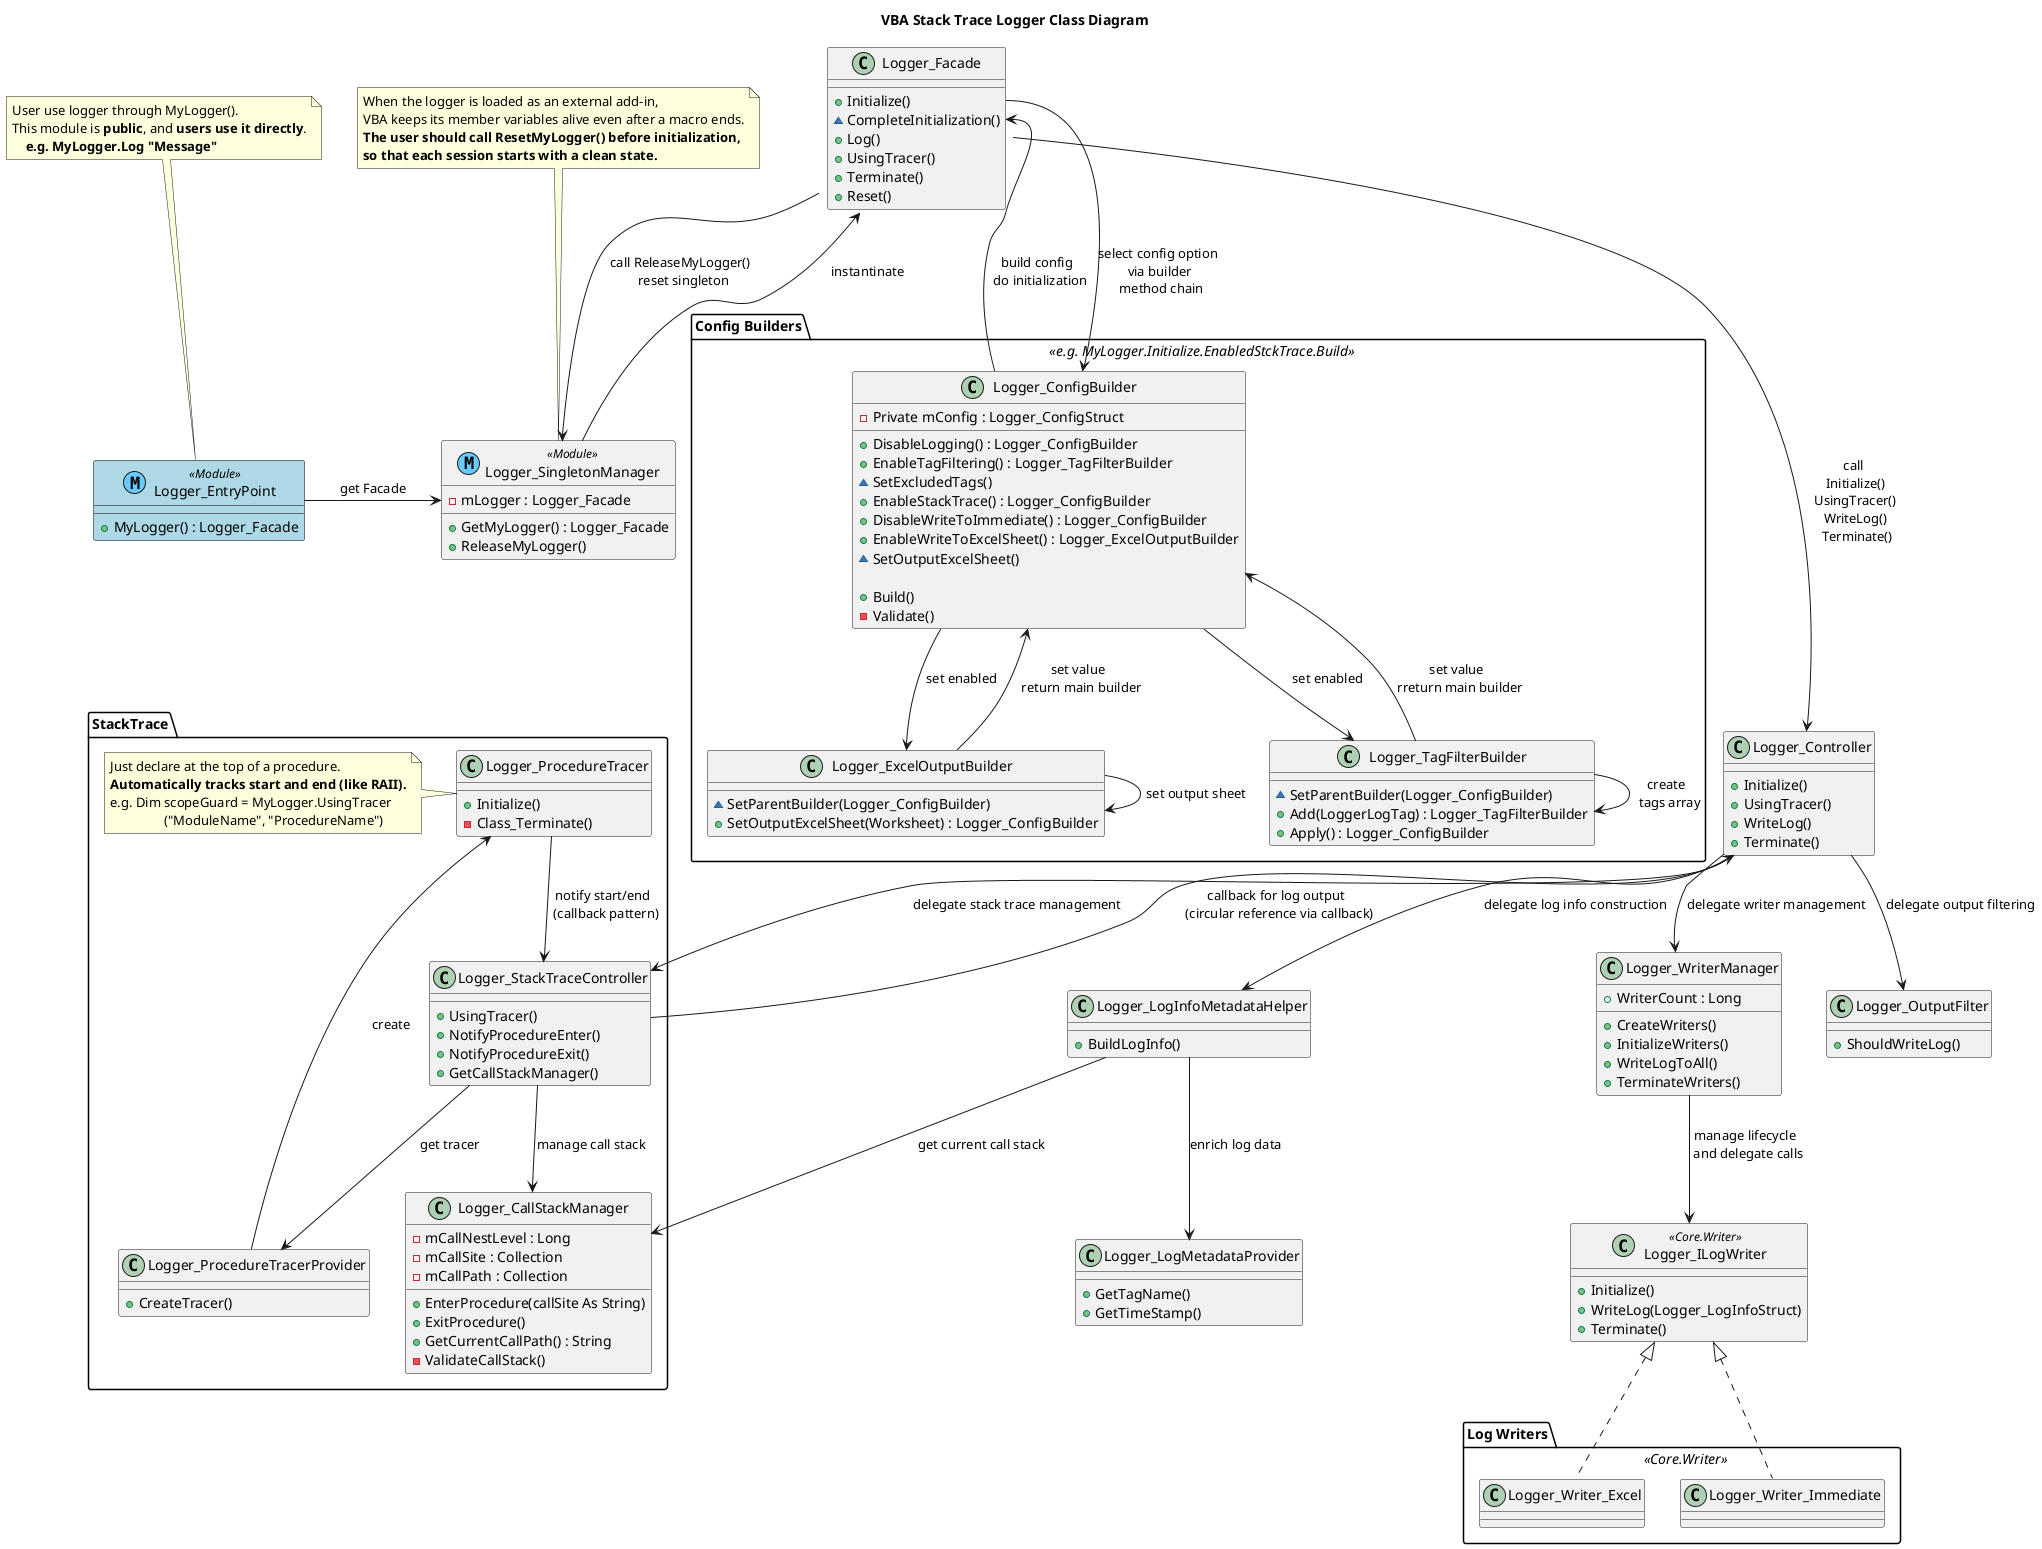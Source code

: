 @startuml Class Diagram
title VBA Stack Trace Logger Class Diagram

class Logger_EntryPoint << (M,66CCFF) Module >> #LightBlue ##black {
    + MyLogger() : Logger_Facade
}
note top of Logger_EntryPoint
    User use logger through MyLogger().
    This module is **public**, and **users use it directly**.
        **e.g. MyLogger.Log "Message"**
end note

class Logger_SingletonManager << (M,66CCFF) Module >> {
    - mLogger : Logger_Facade
    + GetMyLogger() : Logger_Facade
    + ReleaseMyLogger()
}
note top of Logger_SingletonManager
    When the logger is loaded as an external add-in,
    VBA keeps its member variables alive even after a macro ends.
    **The user should call ResetMyLogger() before initialization,**
    **so that each session starts with a clean state.**
end note

' Logger API
class Logger_Facade {
    + Initialize()
    ~ CompleteInitialization()
    + Log()
    + UsingTracer()
    + Terminate()
    + Reset()
}

' Logger main logic
' e.g. "Logger_Facade.log" call "Logger_Controller.WriteLog"
class Logger_Controller {
    + Initialize()
    + UsingTracer()
    + WriteLog()
    + Terminate()
}

' Writer management - extracted from Controller
class Logger_WriterManager {
    + CreateWriters()
    + InitializeWriters()
    + WriteLogToAll()
    + TerminateWriters()
    + WriterCount : Long
}

' Log information construction - extracted from Controller
class Logger_LogInfoMetadataHelper {
    + BuildLogInfo()
}

' Metadata provider for log information
class Logger_LogMetadataProvider {
    + GetTagName()
    + GetTimeStamp()
}

' Output filtering - extracted from Controller
class Logger_OutputFilter {
    + ShouldWriteLog()
}

' User initialize logger through Logger_Facade.Initialize
' Setting values are defined through builders
' e.g. MyLogger.Initialize.EnabledStckTrace.Build
package "Config Builders" <<e.g. MyLogger.Initialize.EnabledStckTrace.Build>> {
    ' Main builder
    class Logger_ConfigBuilder {
        - Private mConfig : Logger_ConfigStruct

        + DisableLogging() : Logger_ConfigBuilder
        + EnableTagFiltering() : Logger_TagFilterBuilder
        ~ SetExcludedTags()
        + EnableStackTrace() : Logger_ConfigBuilder
        + DisableWriteToImmediate() : Logger_ConfigBuilder
        + EnableWriteToExcelSheet() : Logger_ExcelOutputBuilder
        ~ SetOutputExcelSheet()

        + Build()
        - Validate()
    }
    ' Sub builders
    ' When user call "Logger_ConfigBuilder.EnableWriteToExcelSheet",
    ' next chain is only "Logger_ExcelOutputBuilder.SetOutputExcelSheet"
    class Logger_ExcelOutputBuilder {
        ~ SetParentBuilder(Logger_ConfigBuilder)
        + SetOutputExcelSheet(Worksheet) : Logger_ConfigBuilder
    }
    class Logger_TagFilterBuilder {
        ~ SetParentBuilder(Logger_ConfigBuilder)
        + Add(LoggerLogTag) : Logger_TagFilterBuilder
        + Apply() : Logger_ConfigBuilder
    }
}

' Metadata provider (already defined above)
' Logger_LogMetadataProvider defined in main section

' Strategy pattern
class Logger_ILogWriter <<Core.Writer>> {
    + Initialize()
    + WriteLog(Logger_LogInfoStruct)
    + Terminate()
}
package "Log Writers" <<Core.Writer>> {
    class Logger_Writer_Excel {
    }
    class Logger_Writer_Immediate {
    }
}

package "StackTrace" {
    ' Stack trace management - extracted from Controller
    class Logger_StackTraceController {
        + UsingTracer()
        + NotifyProcedureEnter()
        + NotifyProcedureExit()
        + GetCallStackManager()
    }
    ' Manages call stack information
    class Logger_CallStackManager {
        - mCallNestLevel : Long
        - mCallSite : Collection
        - mCallPath : Collection
        + EnterProcedure(callSite As String)
        + ExitProcedure()
        + GetCurrentCallPath() : String
        - ValidateCallStack()
    }
    ' Trace procedure start/end, and call methods
    ' Like RAII, catch start via constructor, end via destructor
    ' User instance this class in procedure first scope
    ' e.g. Dim scopeGuard = MyLogger.UsingTracer("ModuleName", "ProcedureName")
    class Logger_ProcedureTracer {
        + Initialize()
        - Class_Terminate()
    }
    note left of Logger_ProcedureTracer
        Just declare at the top of a procedure.
        **Automatically tracks start and end (like RAII).**
        e.g. Dim scopeGuard = MyLogger.UsingTracer
                        ("ModuleName", "ProcedureName")
    end note
    ' Provides procedure tracer instance
    class Logger_ProcedureTracerProvider {
        + CreateTracer()
    }
}

' ====== relationship ======
' === API ===
' Note: User --> Logger_EntryPoint : call MyLogger & get Facade
Logger_EntryPoint -> Logger_SingletonManager : get Facade
Logger_SingletonManager --> Logger_Facade : instantinate
Logger_Facade --> Logger_SingletonManager : call ReleaseMyLogger() \n reset singleton
' === Logger Initilize & build config ===
Logger_Facade::Initialize --> Logger_ConfigBuilder : select config option \n via builder \n method chain
Logger_ConfigBuilder --> Logger_Facade::CompleteInitialization : build config \n do initialization
' Main builder
Logger_ConfigBuilder --> Logger_ExcelOutputBuilder : set enabled
Logger_ConfigBuilder --> Logger_TagFilterBuilder : set enabled
' Sub builders
Logger_ExcelOutputBuilder --> Logger_ExcelOutputBuilder : set output sheet
Logger_ExcelOutputBuilder --> Logger_ConfigBuilder : set value \n return main builder
Logger_TagFilterBuilder --> Logger_TagFilterBuilder : create \n tags array
Logger_TagFilterBuilder --> Logger_ConfigBuilder : set value \n rreturn main builder
' === Core Logic ===
Logger_Facade ---> Logger_Controller : call \n Initialize() \n UsingTracer() \n WriteLog() \n Terminate()
Logger_Controller --> Logger_WriterManager : delegate writer management
Logger_Controller --> Logger_LogInfoMetadataHelper : delegate log info construction
Logger_Controller --> Logger_OutputFilter : delegate output filtering
Logger_Controller --> Logger_StackTraceController : delegate stack trace management
Logger_StackTraceController --> Logger_Controller : callback for log output \n (circular reference via callback)
' === Writers ===
Logger_WriterManager --> Logger_ILogWriter : manage lifecycle \n and delegate calls
Logger_ILogWriter <|.. Logger_Writer_Excel
Logger_ILogWriter <|.. Logger_Writer_Immediate
' === stack trace ===
Logger_StackTraceController --> Logger_CallStackManager : manage call stack
Logger_StackTraceController --> Logger_ProcedureTracerProvider : get tracer
Logger_ProcedureTracerProvider --> Logger_ProcedureTracer : create
Logger_ProcedureTracer --> Logger_StackTraceController : notify start/end \n (callback pattern)
Logger_LogInfoMetadataHelper --> Logger_CallStackManager : get current call stack


Logger_LogInfoMetadataHelper --> Logger_LogMetadataProvider : enrich log data


remove @unlinked
' ===  hidden classes ===
class Logger_LogInfoStruct {
}
class Logger_ConfigStruct {
}
class Logger_DataStruct << (M,66CCFF) Module >> #LightBlue ##black{
    + LoggerLogTag : Enum
}
class Logger_Constants {
}

@enduml
